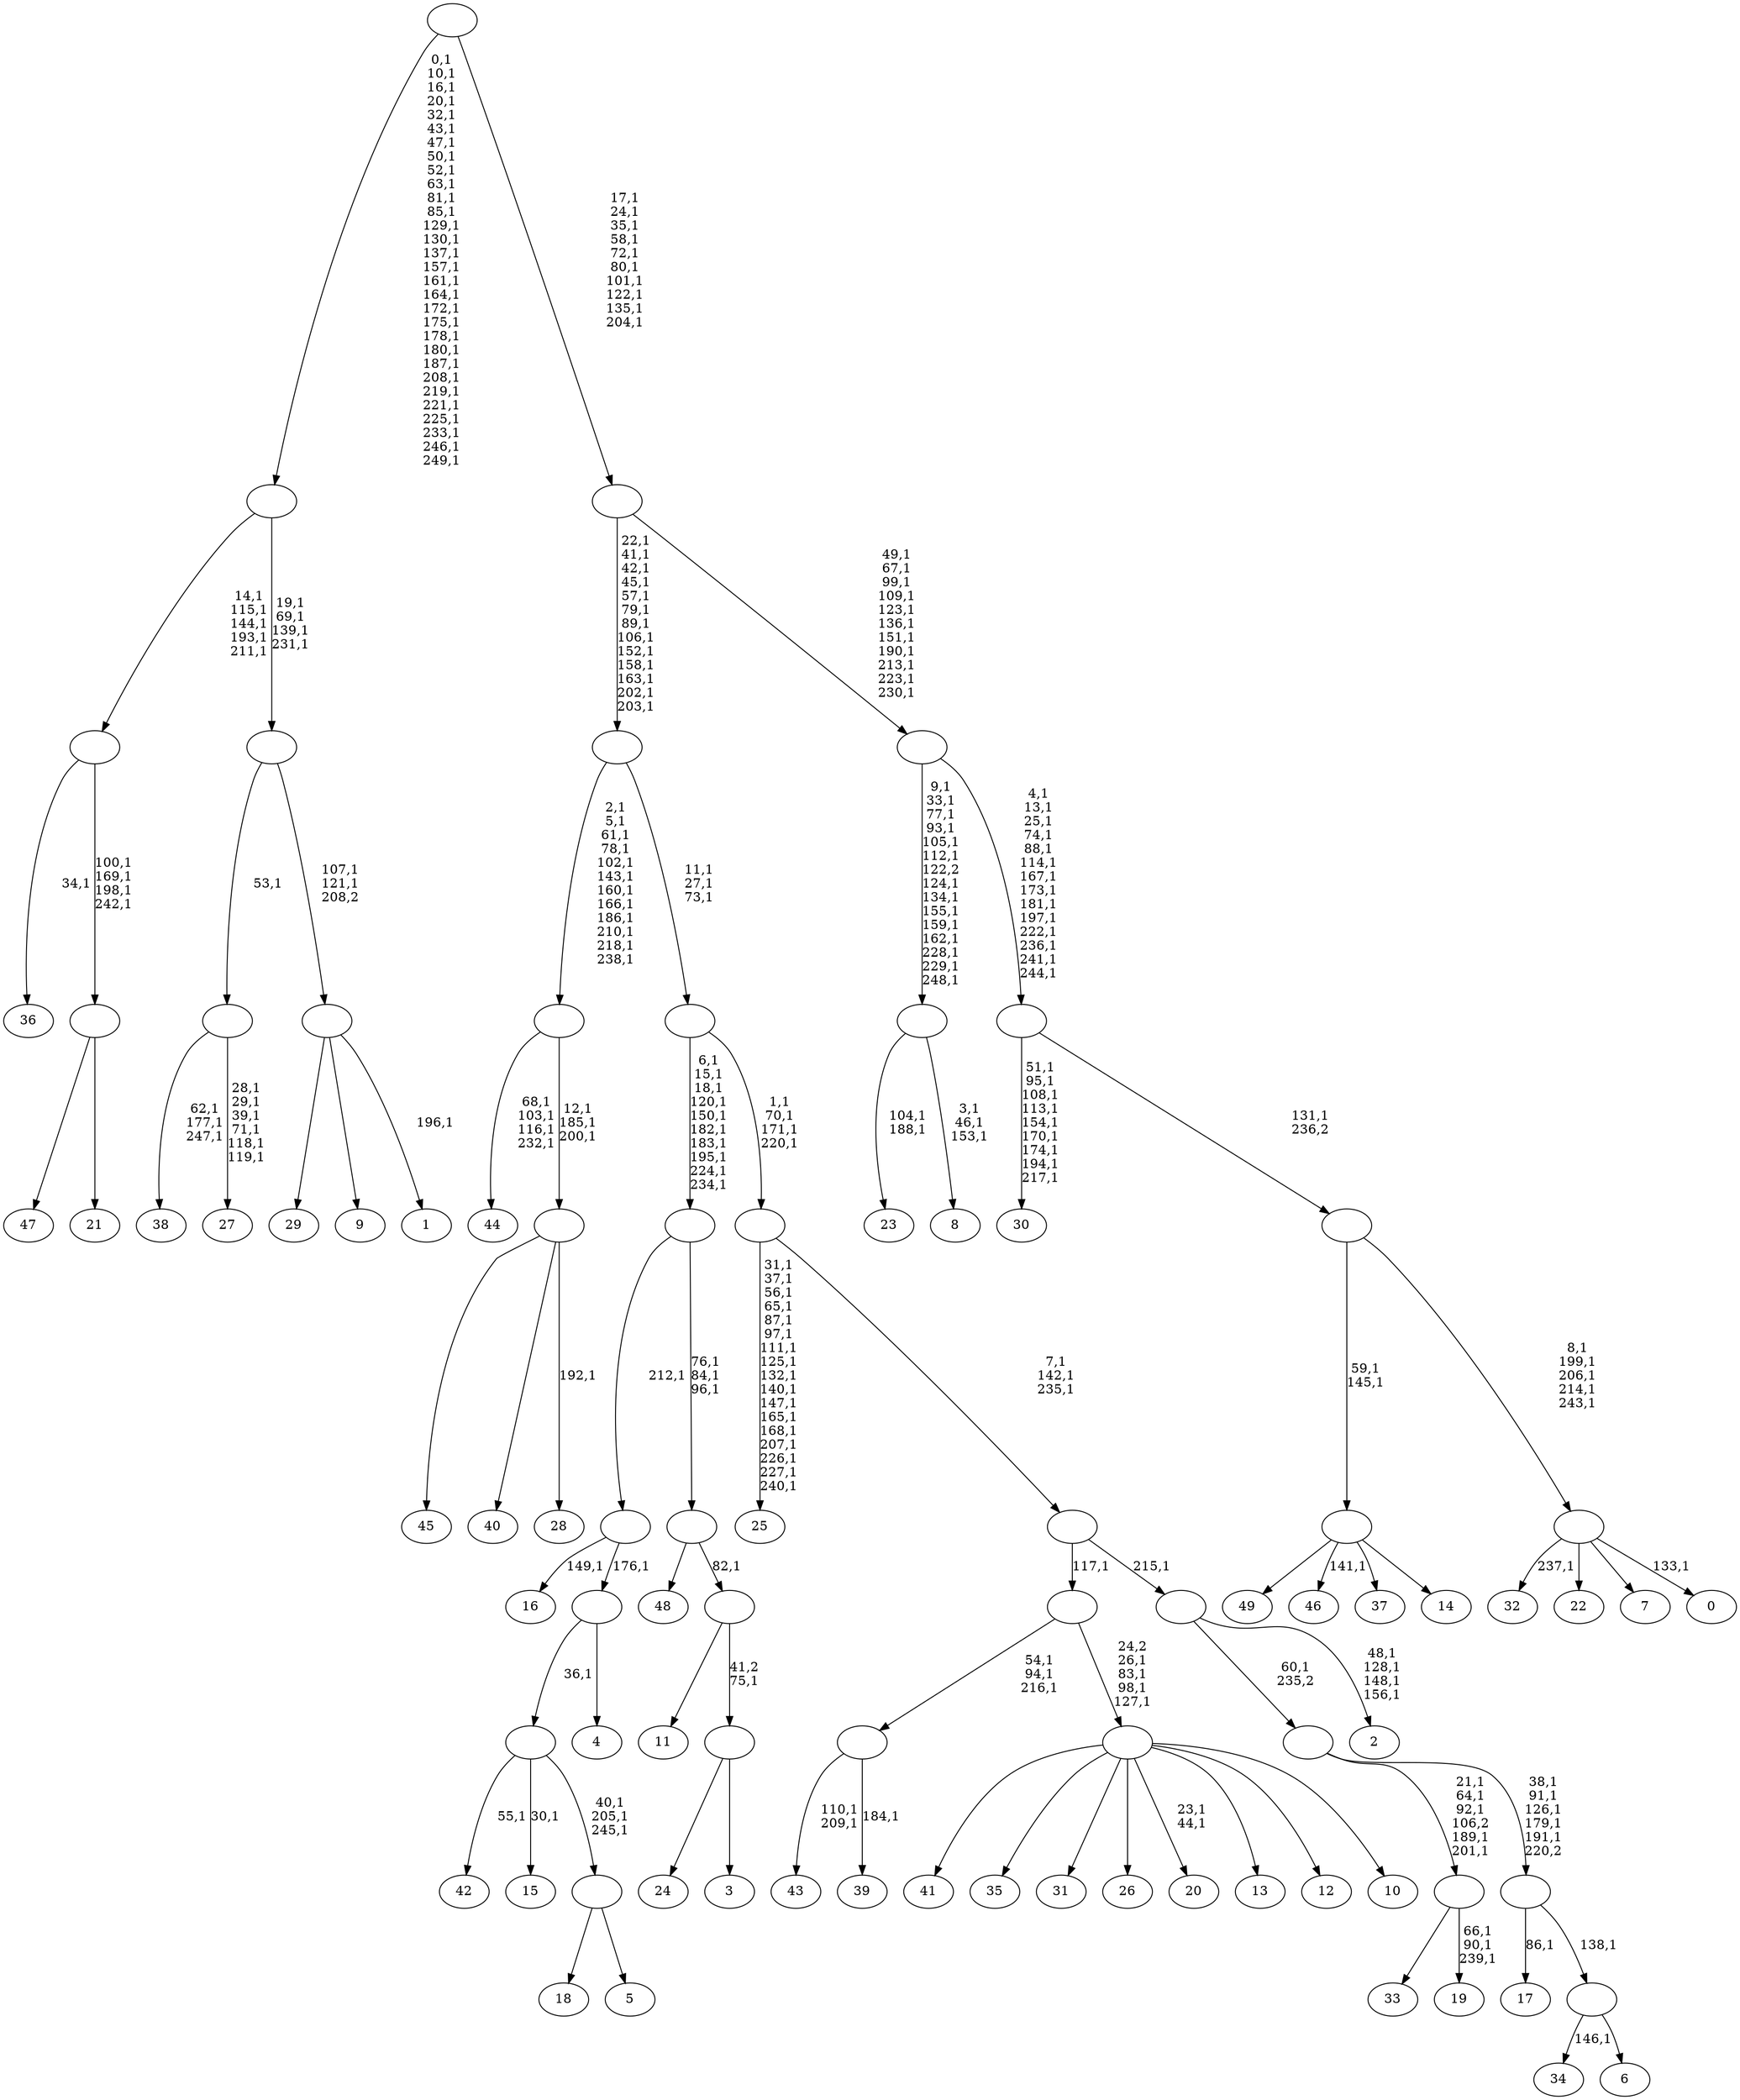 digraph T {
	300 [label="49"]
	299 [label="48"]
	298 [label="47"]
	297 [label="46"]
	295 [label="45"]
	294 [label="44"]
	289 [label="43"]
	286 [label="42"]
	284 [label="41"]
	283 [label="40"]
	282 [label="39"]
	280 [label=""]
	277 [label="38"]
	273 [label="37"]
	272 [label="36"]
	270 [label="35"]
	269 [label="34"]
	267 [label="33"]
	266 [label="32"]
	264 [label="31"]
	263 [label="30"]
	253 [label="29"]
	252 [label="28"]
	250 [label=""]
	247 [label=""]
	235 [label="27"]
	228 [label=""]
	227 [label="26"]
	226 [label="25"]
	208 [label="24"]
	207 [label="23"]
	204 [label="22"]
	203 [label="21"]
	202 [label=""]
	198 [label=""]
	193 [label="20"]
	190 [label="19"]
	186 [label=""]
	181 [label="18"]
	180 [label="17"]
	178 [label="16"]
	176 [label="15"]
	174 [label="14"]
	173 [label=""]
	171 [label="13"]
	170 [label="12"]
	169 [label="11"]
	168 [label="10"]
	167 [label=""]
	163 [label=""]
	162 [label="9"]
	161 [label="8"]
	157 [label=""]
	143 [label="7"]
	142 [label="6"]
	141 [label=""]
	140 [label=""]
	135 [label=""]
	134 [label="5"]
	133 [label=""]
	130 [label=""]
	129 [label="4"]
	128 [label=""]
	127 [label=""]
	126 [label="3"]
	125 [label=""]
	124 [label=""]
	123 [label=""]
	120 [label=""]
	110 [label="2"]
	105 [label=""]
	104 [label=""]
	101 [label=""]
	97 [label=""]
	94 [label=""]
	81 [label="1"]
	79 [label=""]
	77 [label=""]
	73 [label=""]
	43 [label="0"]
	41 [label=""]
	36 [label=""]
	35 [label=""]
	21 [label=""]
	10 [label=""]
	0 [label=""]
	280 -> 282 [label="184,1"]
	280 -> 289 [label="110,1\n209,1"]
	250 -> 252 [label="192,1"]
	250 -> 295 [label=""]
	250 -> 283 [label=""]
	247 -> 250 [label="12,1\n185,1\n200,1"]
	247 -> 294 [label="68,1\n103,1\n116,1\n232,1"]
	228 -> 235 [label="28,1\n29,1\n39,1\n71,1\n118,1\n119,1"]
	228 -> 277 [label="62,1\n177,1\n247,1"]
	202 -> 298 [label=""]
	202 -> 203 [label=""]
	198 -> 202 [label="100,1\n169,1\n198,1\n242,1"]
	198 -> 272 [label="34,1"]
	186 -> 190 [label="66,1\n90,1\n239,1"]
	186 -> 267 [label=""]
	173 -> 297 [label="141,1"]
	173 -> 300 [label=""]
	173 -> 273 [label=""]
	173 -> 174 [label=""]
	167 -> 193 [label="23,1\n44,1"]
	167 -> 284 [label=""]
	167 -> 270 [label=""]
	167 -> 264 [label=""]
	167 -> 227 [label=""]
	167 -> 171 [label=""]
	167 -> 170 [label=""]
	167 -> 168 [label=""]
	163 -> 167 [label="24,2\n26,1\n83,1\n98,1\n127,1"]
	163 -> 280 [label="54,1\n94,1\n216,1"]
	157 -> 161 [label="3,1\n46,1\n153,1"]
	157 -> 207 [label="104,1\n188,1"]
	141 -> 269 [label="146,1"]
	141 -> 142 [label=""]
	140 -> 180 [label="86,1"]
	140 -> 141 [label="138,1"]
	135 -> 140 [label="38,1\n91,1\n126,1\n179,1\n191,1\n220,2"]
	135 -> 186 [label="21,1\n64,1\n92,1\n106,2\n189,1\n201,1"]
	133 -> 181 [label=""]
	133 -> 134 [label=""]
	130 -> 133 [label="40,1\n205,1\n245,1"]
	130 -> 176 [label="30,1"]
	130 -> 286 [label="55,1"]
	128 -> 130 [label="36,1"]
	128 -> 129 [label=""]
	127 -> 178 [label="149,1"]
	127 -> 128 [label="176,1"]
	125 -> 208 [label=""]
	125 -> 126 [label=""]
	124 -> 169 [label=""]
	124 -> 125 [label="41,2\n75,1"]
	123 -> 299 [label=""]
	123 -> 124 [label="82,1"]
	120 -> 123 [label="76,1\n84,1\n96,1"]
	120 -> 127 [label="212,1"]
	105 -> 110 [label="48,1\n128,1\n148,1\n156,1"]
	105 -> 135 [label="60,1\n235,2"]
	104 -> 163 [label="117,1"]
	104 -> 105 [label="215,1"]
	101 -> 104 [label="7,1\n142,1\n235,1"]
	101 -> 226 [label="31,1\n37,1\n56,1\n65,1\n87,1\n97,1\n111,1\n125,1\n132,1\n140,1\n147,1\n165,1\n168,1\n207,1\n226,1\n227,1\n240,1"]
	97 -> 101 [label="1,1\n70,1\n171,1\n220,1"]
	97 -> 120 [label="6,1\n15,1\n18,1\n120,1\n150,1\n182,1\n183,1\n195,1\n224,1\n234,1"]
	94 -> 97 [label="11,1\n27,1\n73,1"]
	94 -> 247 [label="2,1\n5,1\n61,1\n78,1\n102,1\n143,1\n160,1\n166,1\n186,1\n210,1\n218,1\n238,1"]
	79 -> 81 [label="196,1"]
	79 -> 253 [label=""]
	79 -> 162 [label=""]
	77 -> 79 [label="107,1\n121,1\n208,2"]
	77 -> 228 [label="53,1"]
	73 -> 77 [label="19,1\n69,1\n139,1\n231,1"]
	73 -> 198 [label="14,1\n115,1\n144,1\n193,1\n211,1"]
	41 -> 43 [label="133,1"]
	41 -> 266 [label="237,1"]
	41 -> 204 [label=""]
	41 -> 143 [label=""]
	36 -> 41 [label="8,1\n199,1\n206,1\n214,1\n243,1"]
	36 -> 173 [label="59,1\n145,1"]
	35 -> 263 [label="51,1\n95,1\n108,1\n113,1\n154,1\n170,1\n174,1\n194,1\n217,1"]
	35 -> 36 [label="131,1\n236,2"]
	21 -> 35 [label="4,1\n13,1\n25,1\n74,1\n88,1\n114,1\n167,1\n173,1\n181,1\n197,1\n222,1\n236,1\n241,1\n244,1"]
	21 -> 157 [label="9,1\n33,1\n77,1\n93,1\n105,1\n112,1\n122,2\n124,1\n134,1\n155,1\n159,1\n162,1\n228,1\n229,1\n248,1"]
	10 -> 21 [label="49,1\n67,1\n99,1\n109,1\n123,1\n136,1\n151,1\n190,1\n213,1\n223,1\n230,1"]
	10 -> 94 [label="22,1\n41,1\n42,1\n45,1\n57,1\n79,1\n89,1\n106,1\n152,1\n158,1\n163,1\n202,1\n203,1"]
	0 -> 10 [label="17,1\n24,1\n35,1\n58,1\n72,1\n80,1\n101,1\n122,1\n135,1\n204,1"]
	0 -> 73 [label="0,1\n10,1\n16,1\n20,1\n32,1\n43,1\n47,1\n50,1\n52,1\n63,1\n81,1\n85,1\n129,1\n130,1\n137,1\n157,1\n161,1\n164,1\n172,1\n175,1\n178,1\n180,1\n187,1\n208,1\n219,1\n221,1\n225,1\n233,1\n246,1\n249,1"]
}
